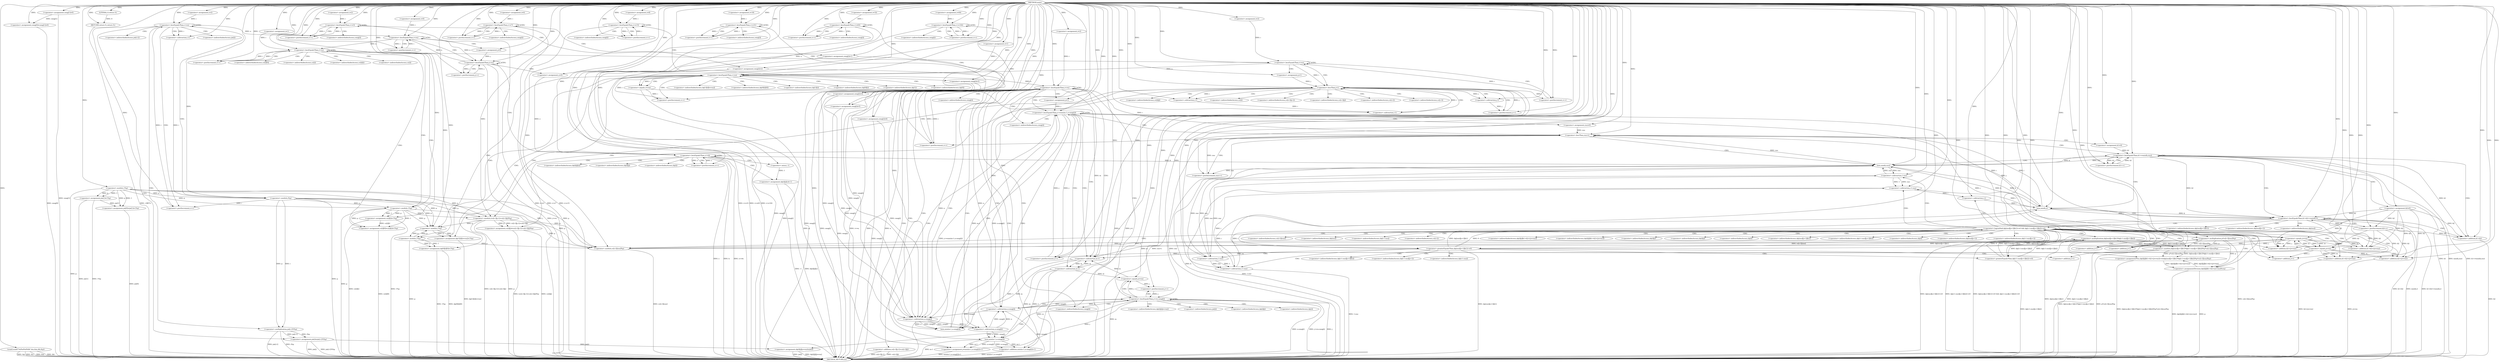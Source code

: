 digraph "main" {  
"1000101" [label = "(METHOD,main)" ]
"1000598" [label = "(METHOD_RETURN,int)" ]
"1000103" [label = "(scanf,scanf(\"%d%d%d%lld\",&n,&m,&k,&p))" ]
"1000113" [label = "(<operator>.assignment,jie[0]=jie[1]=1%p)" ]
"1000298" [label = "(<operator>.assignment,ceng[0]=ceng[1]=0)" ]
"1000596" [label = "(RETURN,return 0;,return 0;)" ]
"1000126" [label = "(<operator>.assignment,i=2)" ]
"1000129" [label = "(<operator>.lessEqualsThan,i<=n)" ]
"1000132" [label = "(<operator>.postIncrement,i++)" ]
"1000150" [label = "(<operator>.assignment,i=0)" ]
"1000153" [label = "(<operator>.lessEqualsThan,i<=n)" ]
"1000156" [label = "(<operator>.postIncrement,i++)" ]
"1000193" [label = "(<operator>.assignment,i=1)" ]
"1000196" [label = "(<operator>.lessEqualsThan,i<=n)" ]
"1000199" [label = "(<operator>.postIncrement,i++)" ]
"1000201" [label = "(<operator>.assignment,cc[i][0]=cc[i][i]=1%p)" ]
"1000218" [label = "(<operator>.assignment,i=2)" ]
"1000221" [label = "(<operator>.lessEqualsThan,i<=n)" ]
"1000224" [label = "(<operator>.postIncrement,i++)" ]
"1000265" [label = "(<operator>.assignment,i=1)" ]
"1000268" [label = "(<operator>.lessEqualsThan,i<=n)" ]
"1000271" [label = "(<operator>.postIncrement,i++)" ]
"1000309" [label = "(<operator>.assignment,i=2)" ]
"1000312" [label = "(<operator>.lessEqualsThan,i<=3)" ]
"1000315" [label = "(<operator>.postIncrement,i++)" ]
"1000317" [label = "(<operator>.assignment,ceng[i]=1)" ]
"1000324" [label = "(<operator>.assignment,i=4)" ]
"1000327" [label = "(<operator>.lessEqualsThan,i<=7)" ]
"1000330" [label = "(<operator>.postIncrement,i++)" ]
"1000332" [label = "(<operator>.assignment,ceng[i]=2)" ]
"1000339" [label = "(<operator>.assignment,i=8)" ]
"1000342" [label = "(<operator>.lessEqualsThan,i<=15)" ]
"1000345" [label = "(<operator>.postIncrement,i++)" ]
"1000347" [label = "(<operator>.assignment,ceng[i]=3)" ]
"1000354" [label = "(<operator>.assignment,i=16)" ]
"1000357" [label = "(<operator>.lessEqualsThan,i<=31)" ]
"1000360" [label = "(<operator>.postIncrement,i++)" ]
"1000362" [label = "(<operator>.assignment,ceng[i]=4)" ]
"1000369" [label = "(<operator>.assignment,i=32)" ]
"1000372" [label = "(<operator>.lessEqualsThan,i<=63)" ]
"1000375" [label = "(<operator>.postIncrement,i++)" ]
"1000377" [label = "(<operator>.assignment,ceng[i]=5)" ]
"1000384" [label = "(<operator>.assignment,i=64)" ]
"1000387" [label = "(<operator>.lessEqualsThan,i<=102)" ]
"1000390" [label = "(<operator>.postIncrement,i++)" ]
"1000392" [label = "(<operator>.assignment,ceng[i]=6)" ]
"1000399" [label = "(<operator>.assignment,i=2)" ]
"1000402" [label = "(<operator>.lessEqualsThan,i<=n)" ]
"1000405" [label = "(<operator>.postIncrement,i++)" ]
"1000597" [label = "(LITERAL,0,return 0;)" ]
"1000117" [label = "(<operator>.assignment,jie[1]=1%p)" ]
"1000135" [label = "(<operator>.assignment,jie[i]=jie[i-1]*i%p)" ]
"1000274" [label = "(<operator>.assignment,dp[1][i][i==m]=1%p)" ]
"1000287" [label = "(<operator>.assignment,dp[0][i][0]=1%p)" ]
"1000302" [label = "(<operator>.assignment,ceng[1]=0)" ]
"1000121" [label = "(<operator>.modulo,1%p)" ]
"1000161" [label = "(<operator>.assignment,j=0)" ]
"1000164" [label = "(<operator>.lessEqualsThan,j<=n)" ]
"1000167" [label = "(<operator>.postIncrement,j++)" ]
"1000207" [label = "(<operator>.assignment,cc[i][i]=1%p)" ]
"1000229" [label = "(<operator>.assignment,j=1)" ]
"1000232" [label = "(<operator>.lessThan,j<i)" ]
"1000235" [label = "(<operator>.postIncrement,j++)" ]
"1000410" [label = "(<operator>.assignment,j=1)" ]
"1000413" [label = "(<operator>.lessEqualsThan,j<=min(m-1,n-ceng[i]))" ]
"1000424" [label = "(<operator>.postIncrement,j++)" ]
"1000561" [label = "(<operator>.assignment,j=min(m-1,n-ceng[i])+1)" ]
"1000574" [label = "(<operator>.lessEqualsThan,j<=n-ceng[i])" ]
"1000581" [label = "(<operator>.postIncrement,j++)" ]
"1000583" [label = "(<operator>.assignment,dp[i][j][j==m]=jie[i])" ]
"1000139" [label = "(<operator>.multiplication,jie[i-1]*i%p)" ]
"1000213" [label = "(<operator>.modulo,1%p)" ]
"1000238" [label = "(<operator>.assignment,cc[i][j]=(cc[i-1][j-1]+cc[i-1][j])%p)" ]
"1000284" [label = "(<operator>.modulo,1%p)" ]
"1000295" [label = "(<operator>.modulo,1%p)" ]
"1000145" [label = "(<operator>.modulo,i%p)" ]
"1000172" [label = "(<operator>.assignment,z=0)" ]
"1000175" [label = "(<operator>.lessEqualsThan,z<=k)" ]
"1000178" [label = "(<operator>.postIncrement,z++)" ]
"1000281" [label = "(<operator>.equals,i==m)" ]
"1000415" [label = "(min,min(m-1,n-ceng[i]))" ]
"1000429" [label = "(<operator>.assignment,zuo=0)" ]
"1000432" [label = "(<operator>.lessThan,zuo<i)" ]
"1000435" [label = "(<operator>.postIncrement,zuo++)" ]
"1000563" [label = "(<operator>.addition,min(m-1,n-ceng[i])+1)" ]
"1000576" [label = "(<operator>.subtraction,n-ceng[i])" ]
"1000142" [label = "(<operator>.subtraction,i-1)" ]
"1000181" [label = "(<operator>.assignment,dp[i][j][z]=-1)" ]
"1000244" [label = "(<operator>.modulo,(cc[i-1][j-1]+cc[i-1][j])%p)" ]
"1000416" [label = "(<operator>.subtraction,m-1)" ]
"1000419" [label = "(<operator>.subtraction,n-ceng[i])" ]
"1000564" [label = "(min,min(m-1,n-ceng[i]))" ]
"1000590" [label = "(<operator>.equals,j==m)" ]
"1000245" [label = "(<operator>.addition,cc[i-1][j-1]+cc[i-1][j])" ]
"1000440" [label = "(<operator>.assignment,k1=0)" ]
"1000443" [label = "(<operator>.lessEqualsThan,k1<=min(k,zuo))" ]
"1000448" [label = "(<operator>.postIncrement,k1++)" ]
"1000565" [label = "(<operator>.subtraction,m-1)" ]
"1000568" [label = "(<operator>.subtraction,n-ceng[i])" ]
"1000189" [label = "(<operator>.minus,-1)" ]
"1000252" [label = "(<operator>.subtraction,j-1)" ]
"1000445" [label = "(min,min(k,zuo))" ]
"1000453" [label = "(<operator>.assignment,k2=0)" ]
"1000456" [label = "(<operator>.lessEqualsThan,k1+k2<=min(k,i))" ]
"1000463" [label = "(<operator>.postIncrement,k2++)" ]
"1000249" [label = "(<operator>.subtraction,i-1)" ]
"1000258" [label = "(<operator>.subtraction,i-1)" ]
"1000457" [label = "(<operator>.addition,k1+k2)" ]
"1000460" [label = "(min,min(k,i))" ]
"1000467" [label = "(<operator>.logicalAnd,dp[zuo][j+1][k1]>=0 && dp[i-1-zuo][j+1][k2]>=0)" ]
"1000495" [label = "(<operator>.assignmentPlus,dp[i][j][k1+k2+(j==m)]+=((dp[zuo][j+1][k1]*dp[i-1-zuo][j+1][k2])%p*cc[i-1][zuo]%p))" ]
"1000544" [label = "(<operator>.assignmentDivision,dp[i][j][k1+k2+(j==m)]%=p)" ]
"1000468" [label = "(<operator>.greaterEqualsThan,dp[zuo][j+1][k1]>=0)" ]
"1000479" [label = "(<operator>.greaterEqualsThan,dp[i-1-zuo][j+1][k2]>=0)" ]
"1000509" [label = "(<operator>.modulo,(dp[zuo][j+1][k1]*dp[i-1-zuo][j+1][k2])%p*cc[i-1][zuo]%p)" ]
"1000502" [label = "(<operator>.addition,k1+k2+(j==m))" ]
"1000510" [label = "(<operator>.multiplication,dp[zuo][j+1][k1]*dp[i-1-zuo][j+1][k2])" ]
"1000533" [label = "(<operator>.multiplication,p*cc[i-1][zuo]%p)" ]
"1000551" [label = "(<operator>.addition,k1+k2+(j==m))" ]
"1000474" [label = "(<operator>.addition,j+1)" ]
"1000489" [label = "(<operator>.addition,j+1)" ]
"1000504" [label = "(<operator>.addition,k2+(j==m))" ]
"1000535" [label = "(<operator>.modulo,cc[i-1][zuo]%p)" ]
"1000553" [label = "(<operator>.addition,k2+(j==m))" ]
"1000484" [label = "(<operator>.subtraction,i-1-zuo)" ]
"1000506" [label = "(<operator>.equals,j==m)" ]
"1000555" [label = "(<operator>.equals,j==m)" ]
"1000486" [label = "(<operator>.subtraction,1-zuo)" ]
"1000516" [label = "(<operator>.addition,j+1)" ]
"1000529" [label = "(<operator>.addition,j+1)" ]
"1000524" [label = "(<operator>.subtraction,i-1-zuo)" ]
"1000539" [label = "(<operator>.subtraction,i-1)" ]
"1000526" [label = "(<operator>.subtraction,1-zuo)" ]
"1000202" [label = "(<operator>.indirectIndexAccess,cc[i][0])" ]
"1000318" [label = "(<operator>.indirectIndexAccess,ceng[i])" ]
"1000333" [label = "(<operator>.indirectIndexAccess,ceng[i])" ]
"1000348" [label = "(<operator>.indirectIndexAccess,ceng[i])" ]
"1000363" [label = "(<operator>.indirectIndexAccess,ceng[i])" ]
"1000378" [label = "(<operator>.indirectIndexAccess,ceng[i])" ]
"1000393" [label = "(<operator>.indirectIndexAccess,ceng[i])" ]
"1000136" [label = "(<operator>.indirectIndexAccess,jie[i])" ]
"1000203" [label = "(<operator>.indirectIndexAccess,cc[i])" ]
"1000208" [label = "(<operator>.indirectIndexAccess,cc[i][i])" ]
"1000275" [label = "(<operator>.indirectIndexAccess,dp[1][i][i==m])" ]
"1000288" [label = "(<operator>.indirectIndexAccess,dp[0][i][0])" ]
"1000140" [label = "(<operator>.indirectIndexAccess,jie[i-1])" ]
"1000209" [label = "(<operator>.indirectIndexAccess,cc[i])" ]
"1000276" [label = "(<operator>.indirectIndexAccess,dp[1][i])" ]
"1000289" [label = "(<operator>.indirectIndexAccess,dp[0][i])" ]
"1000584" [label = "(<operator>.indirectIndexAccess,dp[i][j][j==m])" ]
"1000593" [label = "(<operator>.indirectIndexAccess,jie[i])" ]
"1000239" [label = "(<operator>.indirectIndexAccess,cc[i][j])" ]
"1000277" [label = "(<operator>.indirectIndexAccess,dp[1])" ]
"1000290" [label = "(<operator>.indirectIndexAccess,dp[0])" ]
"1000578" [label = "(<operator>.indirectIndexAccess,ceng[i])" ]
"1000585" [label = "(<operator>.indirectIndexAccess,dp[i][j])" ]
"1000240" [label = "(<operator>.indirectIndexAccess,cc[i])" ]
"1000421" [label = "(<operator>.indirectIndexAccess,ceng[i])" ]
"1000586" [label = "(<operator>.indirectIndexAccess,dp[i])" ]
"1000182" [label = "(<operator>.indirectIndexAccess,dp[i][j][z])" ]
"1000246" [label = "(<operator>.indirectIndexAccess,cc[i-1][j-1])" ]
"1000255" [label = "(<operator>.indirectIndexAccess,cc[i-1][j])" ]
"1000570" [label = "(<operator>.indirectIndexAccess,ceng[i])" ]
"1000183" [label = "(<operator>.indirectIndexAccess,dp[i][j])" ]
"1000247" [label = "(<operator>.indirectIndexAccess,cc[i-1])" ]
"1000256" [label = "(<operator>.indirectIndexAccess,cc[i-1])" ]
"1000184" [label = "(<operator>.indirectIndexAccess,dp[i])" ]
"1000469" [label = "(<operator>.indirectIndexAccess,dp[zuo][j+1][k1])" ]
"1000480" [label = "(<operator>.indirectIndexAccess,dp[i-1-zuo][j+1][k2])" ]
"1000496" [label = "(<operator>.indirectIndexAccess,dp[i][j][k1+k2+(j==m)])" ]
"1000545" [label = "(<operator>.indirectIndexAccess,dp[i][j][k1+k2+(j==m)])" ]
"1000470" [label = "(<operator>.indirectIndexAccess,dp[zuo][j+1])" ]
"1000481" [label = "(<operator>.indirectIndexAccess,dp[i-1-zuo][j+1])" ]
"1000497" [label = "(<operator>.indirectIndexAccess,dp[i][j])" ]
"1000546" [label = "(<operator>.indirectIndexAccess,dp[i][j])" ]
"1000471" [label = "(<operator>.indirectIndexAccess,dp[zuo])" ]
"1000482" [label = "(<operator>.indirectIndexAccess,dp[i-1-zuo])" ]
"1000498" [label = "(<operator>.indirectIndexAccess,dp[i])" ]
"1000511" [label = "(<operator>.indirectIndexAccess,dp[zuo][j+1][k1])" ]
"1000520" [label = "(<operator>.indirectIndexAccess,dp[i-1-zuo][j+1][k2])" ]
"1000547" [label = "(<operator>.indirectIndexAccess,dp[i])" ]
"1000512" [label = "(<operator>.indirectIndexAccess,dp[zuo][j+1])" ]
"1000521" [label = "(<operator>.indirectIndexAccess,dp[i-1-zuo][j+1])" ]
"1000536" [label = "(<operator>.indirectIndexAccess,cc[i-1][zuo])" ]
"1000513" [label = "(<operator>.indirectIndexAccess,dp[zuo])" ]
"1000522" [label = "(<operator>.indirectIndexAccess,dp[i-1-zuo])" ]
"1000537" [label = "(<operator>.indirectIndexAccess,cc[i-1])" ]
  "1000103" -> "1000598"  [ label = "DDG: &n"] 
  "1000103" -> "1000598"  [ label = "DDG: &m"] 
  "1000103" -> "1000598"  [ label = "DDG: &k"] 
  "1000103" -> "1000598"  [ label = "DDG: &p"] 
  "1000113" -> "1000598"  [ label = "DDG: jie[0]"] 
  "1000117" -> "1000598"  [ label = "DDG: jie[1]"] 
  "1000121" -> "1000598"  [ label = "DDG: p"] 
  "1000117" -> "1000598"  [ label = "DDG: 1%p"] 
  "1000298" -> "1000598"  [ label = "DDG: ceng[0]"] 
  "1000302" -> "1000598"  [ label = "DDG: ceng[1]"] 
  "1000312" -> "1000598"  [ label = "DDG: i<=3"] 
  "1000327" -> "1000598"  [ label = "DDG: i<=7"] 
  "1000342" -> "1000598"  [ label = "DDG: i<=15"] 
  "1000357" -> "1000598"  [ label = "DDG: i<=31"] 
  "1000372" -> "1000598"  [ label = "DDG: i<=63"] 
  "1000387" -> "1000598"  [ label = "DDG: i<=102"] 
  "1000402" -> "1000598"  [ label = "DDG: i"] 
  "1000402" -> "1000598"  [ label = "DDG: n"] 
  "1000402" -> "1000598"  [ label = "DDG: i<=n"] 
  "1000413" -> "1000598"  [ label = "DDG: j<=min(m-1,n-ceng[i])"] 
  "1000565" -> "1000598"  [ label = "DDG: m"] 
  "1000564" -> "1000598"  [ label = "DDG: m-1"] 
  "1000563" -> "1000598"  [ label = "DDG: min(m-1,n-ceng[i])"] 
  "1000561" -> "1000598"  [ label = "DDG: min(m-1,n-ceng[i])+1"] 
  "1000574" -> "1000598"  [ label = "DDG: j"] 
  "1000576" -> "1000598"  [ label = "DDG: ceng[i]"] 
  "1000574" -> "1000598"  [ label = "DDG: n-ceng[i]"] 
  "1000574" -> "1000598"  [ label = "DDG: j<=n-ceng[i]"] 
  "1000590" -> "1000598"  [ label = "DDG: m"] 
  "1000583" -> "1000598"  [ label = "DDG: dp[i][j][j==m]"] 
  "1000583" -> "1000598"  [ label = "DDG: jie[i]"] 
  "1000432" -> "1000598"  [ label = "DDG: zuo"] 
  "1000432" -> "1000598"  [ label = "DDG: zuo<i"] 
  "1000443" -> "1000598"  [ label = "DDG: k1"] 
  "1000445" -> "1000598"  [ label = "DDG: k"] 
  "1000443" -> "1000598"  [ label = "DDG: min(k,zuo)"] 
  "1000443" -> "1000598"  [ label = "DDG: k1<=min(k,zuo)"] 
  "1000457" -> "1000598"  [ label = "DDG: k2"] 
  "1000456" -> "1000598"  [ label = "DDG: k1+k2"] 
  "1000456" -> "1000598"  [ label = "DDG: min(k,i)"] 
  "1000456" -> "1000598"  [ label = "DDG: k1+k2<=min(k,i)"] 
  "1000468" -> "1000598"  [ label = "DDG: dp[zuo][j+1][k1]"] 
  "1000467" -> "1000598"  [ label = "DDG: dp[zuo][j+1][k1]>=0"] 
  "1000484" -> "1000598"  [ label = "DDG: 1-zuo"] 
  "1000479" -> "1000598"  [ label = "DDG: dp[i-1-zuo][j+1][k2]"] 
  "1000467" -> "1000598"  [ label = "DDG: dp[i-1-zuo][j+1][k2]>=0"] 
  "1000467" -> "1000598"  [ label = "DDG: dp[zuo][j+1][k1]>=0 && dp[i-1-zuo][j+1][k2]>=0"] 
  "1000510" -> "1000598"  [ label = "DDG: dp[zuo][j+1][k1]"] 
  "1000524" -> "1000598"  [ label = "DDG: 1-zuo"] 
  "1000510" -> "1000598"  [ label = "DDG: dp[i-1-zuo][j+1][k2]"] 
  "1000509" -> "1000598"  [ label = "DDG: dp[zuo][j+1][k1]*dp[i-1-zuo][j+1][k2]"] 
  "1000535" -> "1000598"  [ label = "DDG: cc[i-1][zuo]"] 
  "1000533" -> "1000598"  [ label = "DDG: cc[i-1][zuo]%p"] 
  "1000509" -> "1000598"  [ label = "DDG: p*cc[i-1][zuo]%p"] 
  "1000495" -> "1000598"  [ label = "DDG: (dp[zuo][j+1][k1]*dp[i-1-zuo][j+1][k2])%p*cc[i-1][zuo]%p"] 
  "1000553" -> "1000598"  [ label = "DDG: j==m"] 
  "1000551" -> "1000598"  [ label = "DDG: k2+(j==m)"] 
  "1000544" -> "1000598"  [ label = "DDG: dp[i][j][k1+k2+(j==m)]"] 
  "1000544" -> "1000598"  [ label = "DDG: p"] 
  "1000392" -> "1000598"  [ label = "DDG: ceng[i]"] 
  "1000377" -> "1000598"  [ label = "DDG: ceng[i]"] 
  "1000362" -> "1000598"  [ label = "DDG: ceng[i]"] 
  "1000347" -> "1000598"  [ label = "DDG: ceng[i]"] 
  "1000332" -> "1000598"  [ label = "DDG: ceng[i]"] 
  "1000317" -> "1000598"  [ label = "DDG: ceng[i]"] 
  "1000281" -> "1000598"  [ label = "DDG: m"] 
  "1000274" -> "1000598"  [ label = "DDG: dp[1][i][i==m]"] 
  "1000287" -> "1000598"  [ label = "DDG: dp[0][i][0]"] 
  "1000295" -> "1000598"  [ label = "DDG: p"] 
  "1000287" -> "1000598"  [ label = "DDG: 1%p"] 
  "1000232" -> "1000598"  [ label = "DDG: j"] 
  "1000232" -> "1000598"  [ label = "DDG: j<i"] 
  "1000238" -> "1000598"  [ label = "DDG: cc[i][j]"] 
  "1000245" -> "1000598"  [ label = "DDG: cc[i-1][j-1]"] 
  "1000245" -> "1000598"  [ label = "DDG: cc[i-1][j]"] 
  "1000244" -> "1000598"  [ label = "DDG: cc[i-1][j-1]+cc[i-1][j]"] 
  "1000244" -> "1000598"  [ label = "DDG: p"] 
  "1000238" -> "1000598"  [ label = "DDG: (cc[i-1][j-1]+cc[i-1][j])%p"] 
  "1000201" -> "1000598"  [ label = "DDG: cc[i][0]"] 
  "1000207" -> "1000598"  [ label = "DDG: cc[i][i]"] 
  "1000213" -> "1000598"  [ label = "DDG: p"] 
  "1000207" -> "1000598"  [ label = "DDG: 1%p"] 
  "1000164" -> "1000598"  [ label = "DDG: j"] 
  "1000164" -> "1000598"  [ label = "DDG: j<=n"] 
  "1000175" -> "1000598"  [ label = "DDG: z"] 
  "1000175" -> "1000598"  [ label = "DDG: k"] 
  "1000175" -> "1000598"  [ label = "DDG: z<=k"] 
  "1000181" -> "1000598"  [ label = "DDG: dp[i][j][z]"] 
  "1000181" -> "1000598"  [ label = "DDG: -1"] 
  "1000135" -> "1000598"  [ label = "DDG: jie[i]"] 
  "1000139" -> "1000598"  [ label = "DDG: jie[i-1]"] 
  "1000145" -> "1000598"  [ label = "DDG: p"] 
  "1000139" -> "1000598"  [ label = "DDG: i%p"] 
  "1000135" -> "1000598"  [ label = "DDG: jie[i-1]*i%p"] 
  "1000596" -> "1000598"  [ label = "DDG: <RET>"] 
  "1000101" -> "1000103"  [ label = "DDG: "] 
  "1000597" -> "1000596"  [ label = "DDG: 0"] 
  "1000101" -> "1000596"  [ label = "DDG: "] 
  "1000117" -> "1000113"  [ label = "DDG: jie[1]"] 
  "1000121" -> "1000113"  [ label = "DDG: p"] 
  "1000121" -> "1000113"  [ label = "DDG: 1"] 
  "1000101" -> "1000126"  [ label = "DDG: "] 
  "1000101" -> "1000150"  [ label = "DDG: "] 
  "1000101" -> "1000193"  [ label = "DDG: "] 
  "1000101" -> "1000218"  [ label = "DDG: "] 
  "1000101" -> "1000265"  [ label = "DDG: "] 
  "1000302" -> "1000298"  [ label = "DDG: ceng[1]"] 
  "1000101" -> "1000298"  [ label = "DDG: "] 
  "1000101" -> "1000309"  [ label = "DDG: "] 
  "1000101" -> "1000317"  [ label = "DDG: "] 
  "1000101" -> "1000324"  [ label = "DDG: "] 
  "1000101" -> "1000332"  [ label = "DDG: "] 
  "1000101" -> "1000339"  [ label = "DDG: "] 
  "1000101" -> "1000347"  [ label = "DDG: "] 
  "1000101" -> "1000354"  [ label = "DDG: "] 
  "1000101" -> "1000362"  [ label = "DDG: "] 
  "1000101" -> "1000369"  [ label = "DDG: "] 
  "1000101" -> "1000377"  [ label = "DDG: "] 
  "1000101" -> "1000384"  [ label = "DDG: "] 
  "1000101" -> "1000392"  [ label = "DDG: "] 
  "1000101" -> "1000399"  [ label = "DDG: "] 
  "1000101" -> "1000597"  [ label = "DDG: "] 
  "1000121" -> "1000117"  [ label = "DDG: p"] 
  "1000121" -> "1000117"  [ label = "DDG: 1"] 
  "1000126" -> "1000129"  [ label = "DDG: i"] 
  "1000132" -> "1000129"  [ label = "DDG: i"] 
  "1000101" -> "1000129"  [ label = "DDG: "] 
  "1000145" -> "1000132"  [ label = "DDG: i"] 
  "1000101" -> "1000132"  [ label = "DDG: "] 
  "1000139" -> "1000135"  [ label = "DDG: i%p"] 
  "1000139" -> "1000135"  [ label = "DDG: jie[i-1]"] 
  "1000150" -> "1000153"  [ label = "DDG: i"] 
  "1000156" -> "1000153"  [ label = "DDG: i"] 
  "1000101" -> "1000153"  [ label = "DDG: "] 
  "1000129" -> "1000153"  [ label = "DDG: n"] 
  "1000164" -> "1000153"  [ label = "DDG: n"] 
  "1000153" -> "1000156"  [ label = "DDG: i"] 
  "1000101" -> "1000156"  [ label = "DDG: "] 
  "1000193" -> "1000196"  [ label = "DDG: i"] 
  "1000199" -> "1000196"  [ label = "DDG: i"] 
  "1000101" -> "1000196"  [ label = "DDG: "] 
  "1000153" -> "1000196"  [ label = "DDG: n"] 
  "1000196" -> "1000199"  [ label = "DDG: i"] 
  "1000101" -> "1000199"  [ label = "DDG: "] 
  "1000207" -> "1000201"  [ label = "DDG: cc[i][i]"] 
  "1000213" -> "1000201"  [ label = "DDG: p"] 
  "1000213" -> "1000201"  [ label = "DDG: 1"] 
  "1000218" -> "1000221"  [ label = "DDG: i"] 
  "1000224" -> "1000221"  [ label = "DDG: i"] 
  "1000101" -> "1000221"  [ label = "DDG: "] 
  "1000196" -> "1000221"  [ label = "DDG: n"] 
  "1000232" -> "1000224"  [ label = "DDG: i"] 
  "1000101" -> "1000224"  [ label = "DDG: "] 
  "1000265" -> "1000268"  [ label = "DDG: i"] 
  "1000271" -> "1000268"  [ label = "DDG: i"] 
  "1000101" -> "1000268"  [ label = "DDG: "] 
  "1000221" -> "1000268"  [ label = "DDG: n"] 
  "1000281" -> "1000271"  [ label = "DDG: i"] 
  "1000101" -> "1000271"  [ label = "DDG: "] 
  "1000284" -> "1000274"  [ label = "DDG: p"] 
  "1000284" -> "1000274"  [ label = "DDG: 1"] 
  "1000295" -> "1000287"  [ label = "DDG: p"] 
  "1000295" -> "1000287"  [ label = "DDG: 1"] 
  "1000101" -> "1000302"  [ label = "DDG: "] 
  "1000309" -> "1000312"  [ label = "DDG: i"] 
  "1000315" -> "1000312"  [ label = "DDG: i"] 
  "1000101" -> "1000312"  [ label = "DDG: "] 
  "1000312" -> "1000315"  [ label = "DDG: i"] 
  "1000101" -> "1000315"  [ label = "DDG: "] 
  "1000324" -> "1000327"  [ label = "DDG: i"] 
  "1000330" -> "1000327"  [ label = "DDG: i"] 
  "1000101" -> "1000327"  [ label = "DDG: "] 
  "1000327" -> "1000330"  [ label = "DDG: i"] 
  "1000101" -> "1000330"  [ label = "DDG: "] 
  "1000339" -> "1000342"  [ label = "DDG: i"] 
  "1000345" -> "1000342"  [ label = "DDG: i"] 
  "1000101" -> "1000342"  [ label = "DDG: "] 
  "1000342" -> "1000345"  [ label = "DDG: i"] 
  "1000101" -> "1000345"  [ label = "DDG: "] 
  "1000354" -> "1000357"  [ label = "DDG: i"] 
  "1000360" -> "1000357"  [ label = "DDG: i"] 
  "1000101" -> "1000357"  [ label = "DDG: "] 
  "1000357" -> "1000360"  [ label = "DDG: i"] 
  "1000101" -> "1000360"  [ label = "DDG: "] 
  "1000369" -> "1000372"  [ label = "DDG: i"] 
  "1000375" -> "1000372"  [ label = "DDG: i"] 
  "1000101" -> "1000372"  [ label = "DDG: "] 
  "1000372" -> "1000375"  [ label = "DDG: i"] 
  "1000101" -> "1000375"  [ label = "DDG: "] 
  "1000384" -> "1000387"  [ label = "DDG: i"] 
  "1000390" -> "1000387"  [ label = "DDG: i"] 
  "1000101" -> "1000387"  [ label = "DDG: "] 
  "1000387" -> "1000390"  [ label = "DDG: i"] 
  "1000101" -> "1000390"  [ label = "DDG: "] 
  "1000399" -> "1000402"  [ label = "DDG: i"] 
  "1000405" -> "1000402"  [ label = "DDG: i"] 
  "1000101" -> "1000402"  [ label = "DDG: "] 
  "1000268" -> "1000402"  [ label = "DDG: n"] 
  "1000576" -> "1000402"  [ label = "DDG: n"] 
  "1000402" -> "1000405"  [ label = "DDG: i"] 
  "1000432" -> "1000405"  [ label = "DDG: i"] 
  "1000101" -> "1000405"  [ label = "DDG: "] 
  "1000101" -> "1000121"  [ label = "DDG: "] 
  "1000101" -> "1000161"  [ label = "DDG: "] 
  "1000213" -> "1000207"  [ label = "DDG: p"] 
  "1000213" -> "1000207"  [ label = "DDG: 1"] 
  "1000101" -> "1000229"  [ label = "DDG: "] 
  "1000101" -> "1000410"  [ label = "DDG: "] 
  "1000101" -> "1000561"  [ label = "DDG: "] 
  "1000564" -> "1000561"  [ label = "DDG: m-1"] 
  "1000564" -> "1000561"  [ label = "DDG: n-ceng[i]"] 
  "1000135" -> "1000583"  [ label = "DDG: jie[i]"] 
  "1000145" -> "1000139"  [ label = "DDG: i"] 
  "1000145" -> "1000139"  [ label = "DDG: p"] 
  "1000161" -> "1000164"  [ label = "DDG: j"] 
  "1000167" -> "1000164"  [ label = "DDG: j"] 
  "1000101" -> "1000164"  [ label = "DDG: "] 
  "1000153" -> "1000164"  [ label = "DDG: n"] 
  "1000164" -> "1000167"  [ label = "DDG: j"] 
  "1000101" -> "1000167"  [ label = "DDG: "] 
  "1000101" -> "1000213"  [ label = "DDG: "] 
  "1000121" -> "1000213"  [ label = "DDG: p"] 
  "1000145" -> "1000213"  [ label = "DDG: p"] 
  "1000229" -> "1000232"  [ label = "DDG: j"] 
  "1000235" -> "1000232"  [ label = "DDG: j"] 
  "1000101" -> "1000232"  [ label = "DDG: "] 
  "1000221" -> "1000232"  [ label = "DDG: i"] 
  "1000258" -> "1000232"  [ label = "DDG: i"] 
  "1000252" -> "1000235"  [ label = "DDG: j"] 
  "1000101" -> "1000235"  [ label = "DDG: "] 
  "1000244" -> "1000238"  [ label = "DDG: p"] 
  "1000244" -> "1000238"  [ label = "DDG: cc[i-1][j-1]+cc[i-1][j]"] 
  "1000101" -> "1000284"  [ label = "DDG: "] 
  "1000121" -> "1000284"  [ label = "DDG: p"] 
  "1000295" -> "1000284"  [ label = "DDG: p"] 
  "1000244" -> "1000284"  [ label = "DDG: p"] 
  "1000213" -> "1000284"  [ label = "DDG: p"] 
  "1000145" -> "1000284"  [ label = "DDG: p"] 
  "1000101" -> "1000295"  [ label = "DDG: "] 
  "1000284" -> "1000295"  [ label = "DDG: p"] 
  "1000410" -> "1000413"  [ label = "DDG: j"] 
  "1000424" -> "1000413"  [ label = "DDG: j"] 
  "1000101" -> "1000413"  [ label = "DDG: "] 
  "1000415" -> "1000413"  [ label = "DDG: m-1"] 
  "1000415" -> "1000413"  [ label = "DDG: n-ceng[i]"] 
  "1000413" -> "1000424"  [ label = "DDG: j"] 
  "1000555" -> "1000424"  [ label = "DDG: j"] 
  "1000101" -> "1000424"  [ label = "DDG: "] 
  "1000561" -> "1000574"  [ label = "DDG: j"] 
  "1000581" -> "1000574"  [ label = "DDG: j"] 
  "1000101" -> "1000574"  [ label = "DDG: "] 
  "1000576" -> "1000574"  [ label = "DDG: ceng[i]"] 
  "1000576" -> "1000574"  [ label = "DDG: n"] 
  "1000590" -> "1000581"  [ label = "DDG: j"] 
  "1000101" -> "1000581"  [ label = "DDG: "] 
  "1000142" -> "1000145"  [ label = "DDG: i"] 
  "1000101" -> "1000145"  [ label = "DDG: "] 
  "1000121" -> "1000145"  [ label = "DDG: p"] 
  "1000101" -> "1000172"  [ label = "DDG: "] 
  "1000268" -> "1000281"  [ label = "DDG: i"] 
  "1000101" -> "1000281"  [ label = "DDG: "] 
  "1000416" -> "1000415"  [ label = "DDG: 1"] 
  "1000416" -> "1000415"  [ label = "DDG: m"] 
  "1000419" -> "1000415"  [ label = "DDG: n"] 
  "1000419" -> "1000415"  [ label = "DDG: ceng[i]"] 
  "1000101" -> "1000429"  [ label = "DDG: "] 
  "1000564" -> "1000563"  [ label = "DDG: m-1"] 
  "1000564" -> "1000563"  [ label = "DDG: n-ceng[i]"] 
  "1000101" -> "1000563"  [ label = "DDG: "] 
  "1000568" -> "1000576"  [ label = "DDG: n"] 
  "1000101" -> "1000576"  [ label = "DDG: "] 
  "1000568" -> "1000576"  [ label = "DDG: ceng[i]"] 
  "1000129" -> "1000142"  [ label = "DDG: i"] 
  "1000101" -> "1000142"  [ label = "DDG: "] 
  "1000172" -> "1000175"  [ label = "DDG: z"] 
  "1000178" -> "1000175"  [ label = "DDG: z"] 
  "1000101" -> "1000175"  [ label = "DDG: "] 
  "1000175" -> "1000178"  [ label = "DDG: z"] 
  "1000101" -> "1000178"  [ label = "DDG: "] 
  "1000189" -> "1000181"  [ label = "DDG: 1"] 
  "1000121" -> "1000244"  [ label = "DDG: p"] 
  "1000213" -> "1000244"  [ label = "DDG: p"] 
  "1000145" -> "1000244"  [ label = "DDG: p"] 
  "1000101" -> "1000244"  [ label = "DDG: "] 
  "1000565" -> "1000416"  [ label = "DDG: m"] 
  "1000590" -> "1000416"  [ label = "DDG: m"] 
  "1000555" -> "1000416"  [ label = "DDG: m"] 
  "1000281" -> "1000416"  [ label = "DDG: m"] 
  "1000101" -> "1000416"  [ label = "DDG: "] 
  "1000402" -> "1000419"  [ label = "DDG: n"] 
  "1000101" -> "1000419"  [ label = "DDG: "] 
  "1000576" -> "1000419"  [ label = "DDG: ceng[i]"] 
  "1000392" -> "1000419"  [ label = "DDG: ceng[i]"] 
  "1000377" -> "1000419"  [ label = "DDG: ceng[i]"] 
  "1000362" -> "1000419"  [ label = "DDG: ceng[i]"] 
  "1000347" -> "1000419"  [ label = "DDG: ceng[i]"] 
  "1000332" -> "1000419"  [ label = "DDG: ceng[i]"] 
  "1000317" -> "1000419"  [ label = "DDG: ceng[i]"] 
  "1000429" -> "1000432"  [ label = "DDG: zuo"] 
  "1000435" -> "1000432"  [ label = "DDG: zuo"] 
  "1000101" -> "1000432"  [ label = "DDG: "] 
  "1000402" -> "1000432"  [ label = "DDG: i"] 
  "1000460" -> "1000432"  [ label = "DDG: i"] 
  "1000445" -> "1000435"  [ label = "DDG: zuo"] 
  "1000101" -> "1000435"  [ label = "DDG: "] 
  "1000565" -> "1000564"  [ label = "DDG: m"] 
  "1000565" -> "1000564"  [ label = "DDG: 1"] 
  "1000568" -> "1000564"  [ label = "DDG: ceng[i]"] 
  "1000568" -> "1000564"  [ label = "DDG: n"] 
  "1000574" -> "1000590"  [ label = "DDG: j"] 
  "1000101" -> "1000590"  [ label = "DDG: "] 
  "1000565" -> "1000590"  [ label = "DDG: m"] 
  "1000101" -> "1000440"  [ label = "DDG: "] 
  "1000416" -> "1000565"  [ label = "DDG: m"] 
  "1000101" -> "1000565"  [ label = "DDG: "] 
  "1000419" -> "1000568"  [ label = "DDG: n"] 
  "1000101" -> "1000568"  [ label = "DDG: "] 
  "1000419" -> "1000568"  [ label = "DDG: ceng[i]"] 
  "1000101" -> "1000189"  [ label = "DDG: "] 
  "1000440" -> "1000443"  [ label = "DDG: k1"] 
  "1000448" -> "1000443"  [ label = "DDG: k1"] 
  "1000101" -> "1000443"  [ label = "DDG: "] 
  "1000445" -> "1000443"  [ label = "DDG: k"] 
  "1000445" -> "1000443"  [ label = "DDG: zuo"] 
  "1000101" -> "1000448"  [ label = "DDG: "] 
  "1000443" -> "1000448"  [ label = "DDG: k1"] 
  "1000232" -> "1000252"  [ label = "DDG: j"] 
  "1000101" -> "1000252"  [ label = "DDG: "] 
  "1000460" -> "1000445"  [ label = "DDG: k"] 
  "1000175" -> "1000445"  [ label = "DDG: k"] 
  "1000101" -> "1000445"  [ label = "DDG: "] 
  "1000432" -> "1000445"  [ label = "DDG: zuo"] 
  "1000486" -> "1000445"  [ label = "DDG: zuo"] 
  "1000526" -> "1000445"  [ label = "DDG: zuo"] 
  "1000101" -> "1000453"  [ label = "DDG: "] 
  "1000232" -> "1000249"  [ label = "DDG: i"] 
  "1000101" -> "1000249"  [ label = "DDG: "] 
  "1000249" -> "1000258"  [ label = "DDG: i"] 
  "1000101" -> "1000258"  [ label = "DDG: "] 
  "1000443" -> "1000456"  [ label = "DDG: k1"] 
  "1000101" -> "1000456"  [ label = "DDG: "] 
  "1000453" -> "1000456"  [ label = "DDG: k2"] 
  "1000463" -> "1000456"  [ label = "DDG: k2"] 
  "1000460" -> "1000456"  [ label = "DDG: i"] 
  "1000460" -> "1000456"  [ label = "DDG: k"] 
  "1000101" -> "1000463"  [ label = "DDG: "] 
  "1000453" -> "1000463"  [ label = "DDG: k2"] 
  "1000443" -> "1000457"  [ label = "DDG: k1"] 
  "1000101" -> "1000457"  [ label = "DDG: "] 
  "1000453" -> "1000457"  [ label = "DDG: k2"] 
  "1000463" -> "1000457"  [ label = "DDG: k2"] 
  "1000445" -> "1000460"  [ label = "DDG: k"] 
  "1000101" -> "1000460"  [ label = "DDG: "] 
  "1000432" -> "1000460"  [ label = "DDG: i"] 
  "1000484" -> "1000460"  [ label = "DDG: i"] 
  "1000539" -> "1000460"  [ label = "DDG: i"] 
  "1000468" -> "1000467"  [ label = "DDG: 0"] 
  "1000468" -> "1000467"  [ label = "DDG: dp[zuo][j+1][k1]"] 
  "1000479" -> "1000467"  [ label = "DDG: 0"] 
  "1000479" -> "1000467"  [ label = "DDG: dp[i-1-zuo][j+1][k2]"] 
  "1000509" -> "1000495"  [ label = "DDG: p*cc[i-1][zuo]%p"] 
  "1000509" -> "1000495"  [ label = "DDG: dp[zuo][j+1][k1]*dp[i-1-zuo][j+1][k2]"] 
  "1000533" -> "1000544"  [ label = "DDG: p"] 
  "1000101" -> "1000544"  [ label = "DDG: "] 
  "1000510" -> "1000468"  [ label = "DDG: dp[zuo][j+1][k1]"] 
  "1000101" -> "1000468"  [ label = "DDG: "] 
  "1000510" -> "1000479"  [ label = "DDG: dp[i-1-zuo][j+1][k2]"] 
  "1000101" -> "1000479"  [ label = "DDG: "] 
  "1000544" -> "1000495"  [ label = "DDG: dp[i][j][k1+k2+(j==m)]"] 
  "1000495" -> "1000544"  [ label = "DDG: dp[i][j][k1+k2+(j==m)]"] 
  "1000510" -> "1000509"  [ label = "DDG: dp[zuo][j+1][k1]"] 
  "1000510" -> "1000509"  [ label = "DDG: dp[i-1-zuo][j+1][k2]"] 
  "1000533" -> "1000509"  [ label = "DDG: p"] 
  "1000533" -> "1000509"  [ label = "DDG: cc[i-1][zuo]%p"] 
  "1000101" -> "1000502"  [ label = "DDG: "] 
  "1000453" -> "1000502"  [ label = "DDG: k2"] 
  "1000463" -> "1000502"  [ label = "DDG: k2"] 
  "1000506" -> "1000502"  [ label = "DDG: m"] 
  "1000506" -> "1000502"  [ label = "DDG: j"] 
  "1000468" -> "1000510"  [ label = "DDG: dp[zuo][j+1][k1]"] 
  "1000479" -> "1000510"  [ label = "DDG: dp[i-1-zuo][j+1][k2]"] 
  "1000535" -> "1000533"  [ label = "DDG: p"] 
  "1000101" -> "1000533"  [ label = "DDG: "] 
  "1000535" -> "1000533"  [ label = "DDG: cc[i-1][zuo]"] 
  "1000101" -> "1000551"  [ label = "DDG: "] 
  "1000453" -> "1000551"  [ label = "DDG: k2"] 
  "1000463" -> "1000551"  [ label = "DDG: k2"] 
  "1000555" -> "1000551"  [ label = "DDG: j"] 
  "1000555" -> "1000551"  [ label = "DDG: m"] 
  "1000413" -> "1000474"  [ label = "DDG: j"] 
  "1000555" -> "1000474"  [ label = "DDG: j"] 
  "1000101" -> "1000474"  [ label = "DDG: "] 
  "1000101" -> "1000489"  [ label = "DDG: "] 
  "1000101" -> "1000504"  [ label = "DDG: "] 
  "1000453" -> "1000504"  [ label = "DDG: k2"] 
  "1000463" -> "1000504"  [ label = "DDG: k2"] 
  "1000506" -> "1000504"  [ label = "DDG: m"] 
  "1000506" -> "1000504"  [ label = "DDG: j"] 
  "1000121" -> "1000535"  [ label = "DDG: p"] 
  "1000295" -> "1000535"  [ label = "DDG: p"] 
  "1000244" -> "1000535"  [ label = "DDG: p"] 
  "1000213" -> "1000535"  [ label = "DDG: p"] 
  "1000145" -> "1000535"  [ label = "DDG: p"] 
  "1000101" -> "1000535"  [ label = "DDG: "] 
  "1000533" -> "1000535"  [ label = "DDG: p"] 
  "1000101" -> "1000553"  [ label = "DDG: "] 
  "1000453" -> "1000553"  [ label = "DDG: k2"] 
  "1000463" -> "1000553"  [ label = "DDG: k2"] 
  "1000555" -> "1000553"  [ label = "DDG: j"] 
  "1000555" -> "1000553"  [ label = "DDG: m"] 
  "1000460" -> "1000484"  [ label = "DDG: i"] 
  "1000101" -> "1000484"  [ label = "DDG: "] 
  "1000486" -> "1000484"  [ label = "DDG: zuo"] 
  "1000486" -> "1000484"  [ label = "DDG: 1"] 
  "1000101" -> "1000506"  [ label = "DDG: "] 
  "1000413" -> "1000506"  [ label = "DDG: j"] 
  "1000555" -> "1000506"  [ label = "DDG: j"] 
  "1000416" -> "1000506"  [ label = "DDG: m"] 
  "1000555" -> "1000506"  [ label = "DDG: m"] 
  "1000101" -> "1000555"  [ label = "DDG: "] 
  "1000506" -> "1000555"  [ label = "DDG: j"] 
  "1000506" -> "1000555"  [ label = "DDG: m"] 
  "1000101" -> "1000486"  [ label = "DDG: "] 
  "1000445" -> "1000486"  [ label = "DDG: zuo"] 
  "1000526" -> "1000486"  [ label = "DDG: zuo"] 
  "1000506" -> "1000516"  [ label = "DDG: j"] 
  "1000101" -> "1000516"  [ label = "DDG: "] 
  "1000101" -> "1000529"  [ label = "DDG: "] 
  "1000506" -> "1000529"  [ label = "DDG: j"] 
  "1000460" -> "1000524"  [ label = "DDG: i"] 
  "1000484" -> "1000524"  [ label = "DDG: i"] 
  "1000101" -> "1000524"  [ label = "DDG: "] 
  "1000526" -> "1000524"  [ label = "DDG: zuo"] 
  "1000526" -> "1000524"  [ label = "DDG: 1"] 
  "1000524" -> "1000539"  [ label = "DDG: i"] 
  "1000101" -> "1000539"  [ label = "DDG: "] 
  "1000101" -> "1000526"  [ label = "DDG: "] 
  "1000445" -> "1000526"  [ label = "DDG: zuo"] 
  "1000486" -> "1000526"  [ label = "DDG: zuo"] 
  "1000129" -> "1000142"  [ label = "CDG: "] 
  "1000129" -> "1000136"  [ label = "CDG: "] 
  "1000129" -> "1000129"  [ label = "CDG: "] 
  "1000129" -> "1000139"  [ label = "CDG: "] 
  "1000129" -> "1000132"  [ label = "CDG: "] 
  "1000129" -> "1000145"  [ label = "CDG: "] 
  "1000129" -> "1000135"  [ label = "CDG: "] 
  "1000129" -> "1000140"  [ label = "CDG: "] 
  "1000153" -> "1000156"  [ label = "CDG: "] 
  "1000153" -> "1000161"  [ label = "CDG: "] 
  "1000153" -> "1000164"  [ label = "CDG: "] 
  "1000153" -> "1000153"  [ label = "CDG: "] 
  "1000196" -> "1000208"  [ label = "CDG: "] 
  "1000196" -> "1000199"  [ label = "CDG: "] 
  "1000196" -> "1000201"  [ label = "CDG: "] 
  "1000196" -> "1000203"  [ label = "CDG: "] 
  "1000196" -> "1000213"  [ label = "CDG: "] 
  "1000196" -> "1000196"  [ label = "CDG: "] 
  "1000196" -> "1000207"  [ label = "CDG: "] 
  "1000196" -> "1000202"  [ label = "CDG: "] 
  "1000196" -> "1000209"  [ label = "CDG: "] 
  "1000221" -> "1000224"  [ label = "CDG: "] 
  "1000221" -> "1000221"  [ label = "CDG: "] 
  "1000221" -> "1000232"  [ label = "CDG: "] 
  "1000221" -> "1000229"  [ label = "CDG: "] 
  "1000268" -> "1000268"  [ label = "CDG: "] 
  "1000268" -> "1000276"  [ label = "CDG: "] 
  "1000268" -> "1000274"  [ label = "CDG: "] 
  "1000268" -> "1000281"  [ label = "CDG: "] 
  "1000268" -> "1000288"  [ label = "CDG: "] 
  "1000268" -> "1000271"  [ label = "CDG: "] 
  "1000268" -> "1000287"  [ label = "CDG: "] 
  "1000268" -> "1000277"  [ label = "CDG: "] 
  "1000268" -> "1000284"  [ label = "CDG: "] 
  "1000268" -> "1000289"  [ label = "CDG: "] 
  "1000268" -> "1000295"  [ label = "CDG: "] 
  "1000268" -> "1000290"  [ label = "CDG: "] 
  "1000268" -> "1000275"  [ label = "CDG: "] 
  "1000312" -> "1000315"  [ label = "CDG: "] 
  "1000312" -> "1000317"  [ label = "CDG: "] 
  "1000312" -> "1000312"  [ label = "CDG: "] 
  "1000312" -> "1000318"  [ label = "CDG: "] 
  "1000327" -> "1000332"  [ label = "CDG: "] 
  "1000327" -> "1000330"  [ label = "CDG: "] 
  "1000327" -> "1000333"  [ label = "CDG: "] 
  "1000327" -> "1000327"  [ label = "CDG: "] 
  "1000342" -> "1000348"  [ label = "CDG: "] 
  "1000342" -> "1000345"  [ label = "CDG: "] 
  "1000342" -> "1000342"  [ label = "CDG: "] 
  "1000342" -> "1000347"  [ label = "CDG: "] 
  "1000357" -> "1000362"  [ label = "CDG: "] 
  "1000357" -> "1000357"  [ label = "CDG: "] 
  "1000357" -> "1000363"  [ label = "CDG: "] 
  "1000357" -> "1000360"  [ label = "CDG: "] 
  "1000372" -> "1000378"  [ label = "CDG: "] 
  "1000372" -> "1000377"  [ label = "CDG: "] 
  "1000372" -> "1000372"  [ label = "CDG: "] 
  "1000372" -> "1000375"  [ label = "CDG: "] 
  "1000387" -> "1000387"  [ label = "CDG: "] 
  "1000387" -> "1000393"  [ label = "CDG: "] 
  "1000387" -> "1000392"  [ label = "CDG: "] 
  "1000387" -> "1000390"  [ label = "CDG: "] 
  "1000402" -> "1000570"  [ label = "CDG: "] 
  "1000402" -> "1000410"  [ label = "CDG: "] 
  "1000402" -> "1000402"  [ label = "CDG: "] 
  "1000402" -> "1000419"  [ label = "CDG: "] 
  "1000402" -> "1000564"  [ label = "CDG: "] 
  "1000402" -> "1000413"  [ label = "CDG: "] 
  "1000402" -> "1000565"  [ label = "CDG: "] 
  "1000402" -> "1000415"  [ label = "CDG: "] 
  "1000402" -> "1000405"  [ label = "CDG: "] 
  "1000402" -> "1000561"  [ label = "CDG: "] 
  "1000402" -> "1000563"  [ label = "CDG: "] 
  "1000402" -> "1000574"  [ label = "CDG: "] 
  "1000402" -> "1000568"  [ label = "CDG: "] 
  "1000402" -> "1000576"  [ label = "CDG: "] 
  "1000402" -> "1000578"  [ label = "CDG: "] 
  "1000402" -> "1000421"  [ label = "CDG: "] 
  "1000402" -> "1000416"  [ label = "CDG: "] 
  "1000164" -> "1000167"  [ label = "CDG: "] 
  "1000164" -> "1000164"  [ label = "CDG: "] 
  "1000164" -> "1000175"  [ label = "CDG: "] 
  "1000164" -> "1000172"  [ label = "CDG: "] 
  "1000232" -> "1000258"  [ label = "CDG: "] 
  "1000232" -> "1000244"  [ label = "CDG: "] 
  "1000232" -> "1000235"  [ label = "CDG: "] 
  "1000232" -> "1000240"  [ label = "CDG: "] 
  "1000232" -> "1000247"  [ label = "CDG: "] 
  "1000232" -> "1000249"  [ label = "CDG: "] 
  "1000232" -> "1000256"  [ label = "CDG: "] 
  "1000232" -> "1000238"  [ label = "CDG: "] 
  "1000232" -> "1000255"  [ label = "CDG: "] 
  "1000232" -> "1000245"  [ label = "CDG: "] 
  "1000232" -> "1000232"  [ label = "CDG: "] 
  "1000232" -> "1000239"  [ label = "CDG: "] 
  "1000232" -> "1000246"  [ label = "CDG: "] 
  "1000232" -> "1000252"  [ label = "CDG: "] 
  "1000413" -> "1000432"  [ label = "CDG: "] 
  "1000413" -> "1000419"  [ label = "CDG: "] 
  "1000413" -> "1000413"  [ label = "CDG: "] 
  "1000413" -> "1000429"  [ label = "CDG: "] 
  "1000413" -> "1000415"  [ label = "CDG: "] 
  "1000413" -> "1000424"  [ label = "CDG: "] 
  "1000413" -> "1000421"  [ label = "CDG: "] 
  "1000413" -> "1000416"  [ label = "CDG: "] 
  "1000574" -> "1000584"  [ label = "CDG: "] 
  "1000574" -> "1000586"  [ label = "CDG: "] 
  "1000574" -> "1000581"  [ label = "CDG: "] 
  "1000574" -> "1000593"  [ label = "CDG: "] 
  "1000574" -> "1000574"  [ label = "CDG: "] 
  "1000574" -> "1000585"  [ label = "CDG: "] 
  "1000574" -> "1000590"  [ label = "CDG: "] 
  "1000574" -> "1000576"  [ label = "CDG: "] 
  "1000574" -> "1000578"  [ label = "CDG: "] 
  "1000574" -> "1000583"  [ label = "CDG: "] 
  "1000175" -> "1000182"  [ label = "CDG: "] 
  "1000175" -> "1000189"  [ label = "CDG: "] 
  "1000175" -> "1000184"  [ label = "CDG: "] 
  "1000175" -> "1000181"  [ label = "CDG: "] 
  "1000175" -> "1000183"  [ label = "CDG: "] 
  "1000175" -> "1000175"  [ label = "CDG: "] 
  "1000175" -> "1000178"  [ label = "CDG: "] 
  "1000432" -> "1000432"  [ label = "CDG: "] 
  "1000432" -> "1000435"  [ label = "CDG: "] 
  "1000432" -> "1000445"  [ label = "CDG: "] 
  "1000432" -> "1000443"  [ label = "CDG: "] 
  "1000432" -> "1000440"  [ label = "CDG: "] 
  "1000443" -> "1000456"  [ label = "CDG: "] 
  "1000443" -> "1000448"  [ label = "CDG: "] 
  "1000443" -> "1000457"  [ label = "CDG: "] 
  "1000443" -> "1000445"  [ label = "CDG: "] 
  "1000443" -> "1000460"  [ label = "CDG: "] 
  "1000443" -> "1000443"  [ label = "CDG: "] 
  "1000443" -> "1000453"  [ label = "CDG: "] 
  "1000456" -> "1000456"  [ label = "CDG: "] 
  "1000456" -> "1000457"  [ label = "CDG: "] 
  "1000456" -> "1000469"  [ label = "CDG: "] 
  "1000456" -> "1000470"  [ label = "CDG: "] 
  "1000456" -> "1000474"  [ label = "CDG: "] 
  "1000456" -> "1000460"  [ label = "CDG: "] 
  "1000456" -> "1000468"  [ label = "CDG: "] 
  "1000456" -> "1000467"  [ label = "CDG: "] 
  "1000456" -> "1000471"  [ label = "CDG: "] 
  "1000456" -> "1000463"  [ label = "CDG: "] 
  "1000467" -> "1000520"  [ label = "CDG: "] 
  "1000467" -> "1000537"  [ label = "CDG: "] 
  "1000467" -> "1000495"  [ label = "CDG: "] 
  "1000467" -> "1000545"  [ label = "CDG: "] 
  "1000467" -> "1000504"  [ label = "CDG: "] 
  "1000467" -> "1000498"  [ label = "CDG: "] 
  "1000467" -> "1000524"  [ label = "CDG: "] 
  "1000467" -> "1000502"  [ label = "CDG: "] 
  "1000467" -> "1000511"  [ label = "CDG: "] 
  "1000467" -> "1000522"  [ label = "CDG: "] 
  "1000467" -> "1000536"  [ label = "CDG: "] 
  "1000467" -> "1000512"  [ label = "CDG: "] 
  "1000467" -> "1000555"  [ label = "CDG: "] 
  "1000467" -> "1000496"  [ label = "CDG: "] 
  "1000467" -> "1000513"  [ label = "CDG: "] 
  "1000467" -> "1000497"  [ label = "CDG: "] 
  "1000467" -> "1000544"  [ label = "CDG: "] 
  "1000467" -> "1000526"  [ label = "CDG: "] 
  "1000467" -> "1000533"  [ label = "CDG: "] 
  "1000467" -> "1000506"  [ label = "CDG: "] 
  "1000467" -> "1000529"  [ label = "CDG: "] 
  "1000467" -> "1000551"  [ label = "CDG: "] 
  "1000467" -> "1000521"  [ label = "CDG: "] 
  "1000467" -> "1000547"  [ label = "CDG: "] 
  "1000467" -> "1000516"  [ label = "CDG: "] 
  "1000467" -> "1000553"  [ label = "CDG: "] 
  "1000467" -> "1000535"  [ label = "CDG: "] 
  "1000467" -> "1000539"  [ label = "CDG: "] 
  "1000467" -> "1000546"  [ label = "CDG: "] 
  "1000467" -> "1000510"  [ label = "CDG: "] 
  "1000467" -> "1000509"  [ label = "CDG: "] 
  "1000468" -> "1000486"  [ label = "CDG: "] 
  "1000468" -> "1000480"  [ label = "CDG: "] 
  "1000468" -> "1000482"  [ label = "CDG: "] 
  "1000468" -> "1000481"  [ label = "CDG: "] 
  "1000468" -> "1000479"  [ label = "CDG: "] 
  "1000468" -> "1000484"  [ label = "CDG: "] 
  "1000468" -> "1000489"  [ label = "CDG: "] 
}
